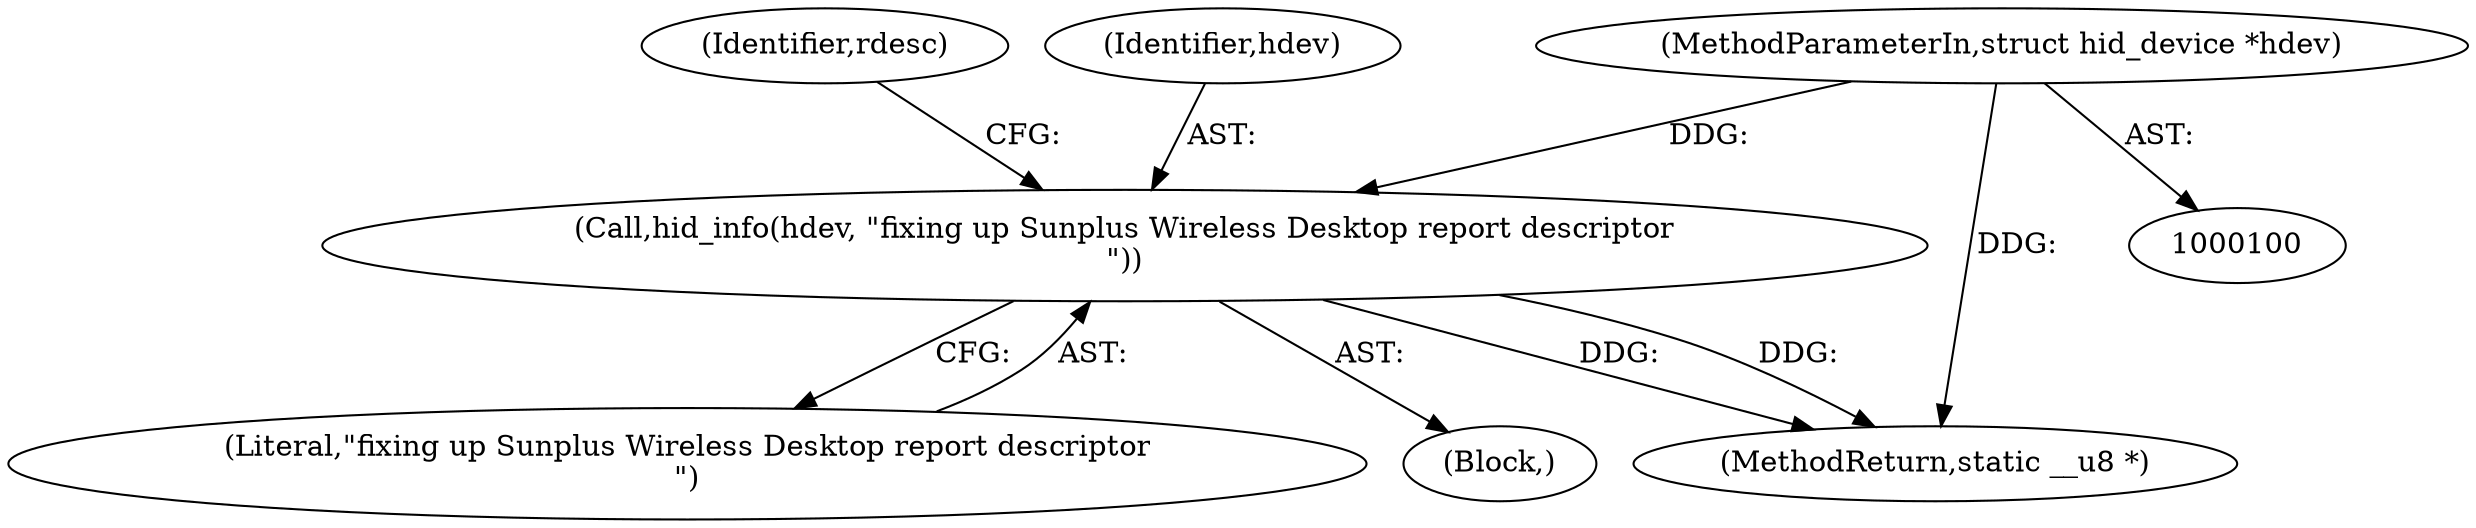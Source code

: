 digraph "0_linux_4ab25786c87eb20857bbb715c3ae34ec8fd6a214_4@pointer" {
"1000101" [label="(MethodParameterIn,struct hid_device *hdev)"];
"1000129" [label="(Call,hid_info(hdev, \"fixing up Sunplus Wireless Desktop report descriptor\n\"))"];
"1000131" [label="(Literal,\"fixing up Sunplus Wireless Desktop report descriptor\n\")"];
"1000134" [label="(Identifier,rdesc)"];
"1000129" [label="(Call,hid_info(hdev, \"fixing up Sunplus Wireless Desktop report descriptor\n\"))"];
"1000130" [label="(Identifier,hdev)"];
"1000128" [label="(Block,)"];
"1000101" [label="(MethodParameterIn,struct hid_device *hdev)"];
"1000152" [label="(MethodReturn,static __u8 *)"];
"1000101" -> "1000100"  [label="AST: "];
"1000101" -> "1000152"  [label="DDG: "];
"1000101" -> "1000129"  [label="DDG: "];
"1000129" -> "1000128"  [label="AST: "];
"1000129" -> "1000131"  [label="CFG: "];
"1000130" -> "1000129"  [label="AST: "];
"1000131" -> "1000129"  [label="AST: "];
"1000134" -> "1000129"  [label="CFG: "];
"1000129" -> "1000152"  [label="DDG: "];
"1000129" -> "1000152"  [label="DDG: "];
}
